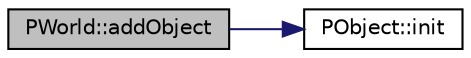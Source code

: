 digraph "PWorld::addObject"
{
 // INTERACTIVE_SVG=YES
  edge [fontname="Helvetica",fontsize="10",labelfontname="Helvetica",labelfontsize="10"];
  node [fontname="Helvetica",fontsize="10",shape=record];
  rankdir="LR";
  Node1 [label="PWorld::addObject",height=0.2,width=0.4,color="black", fillcolor="grey75", style="filled", fontcolor="black"];
  Node1 -> Node2 [color="midnightblue",fontsize="10",style="solid",fontname="Helvetica"];
  Node2 [label="PObject::init",height=0.2,width=0.4,color="black", fillcolor="white", style="filled",URL="$d1/d18/class_p_object.html#a5d755078b304a547854a1378ba640a5f"];
}
